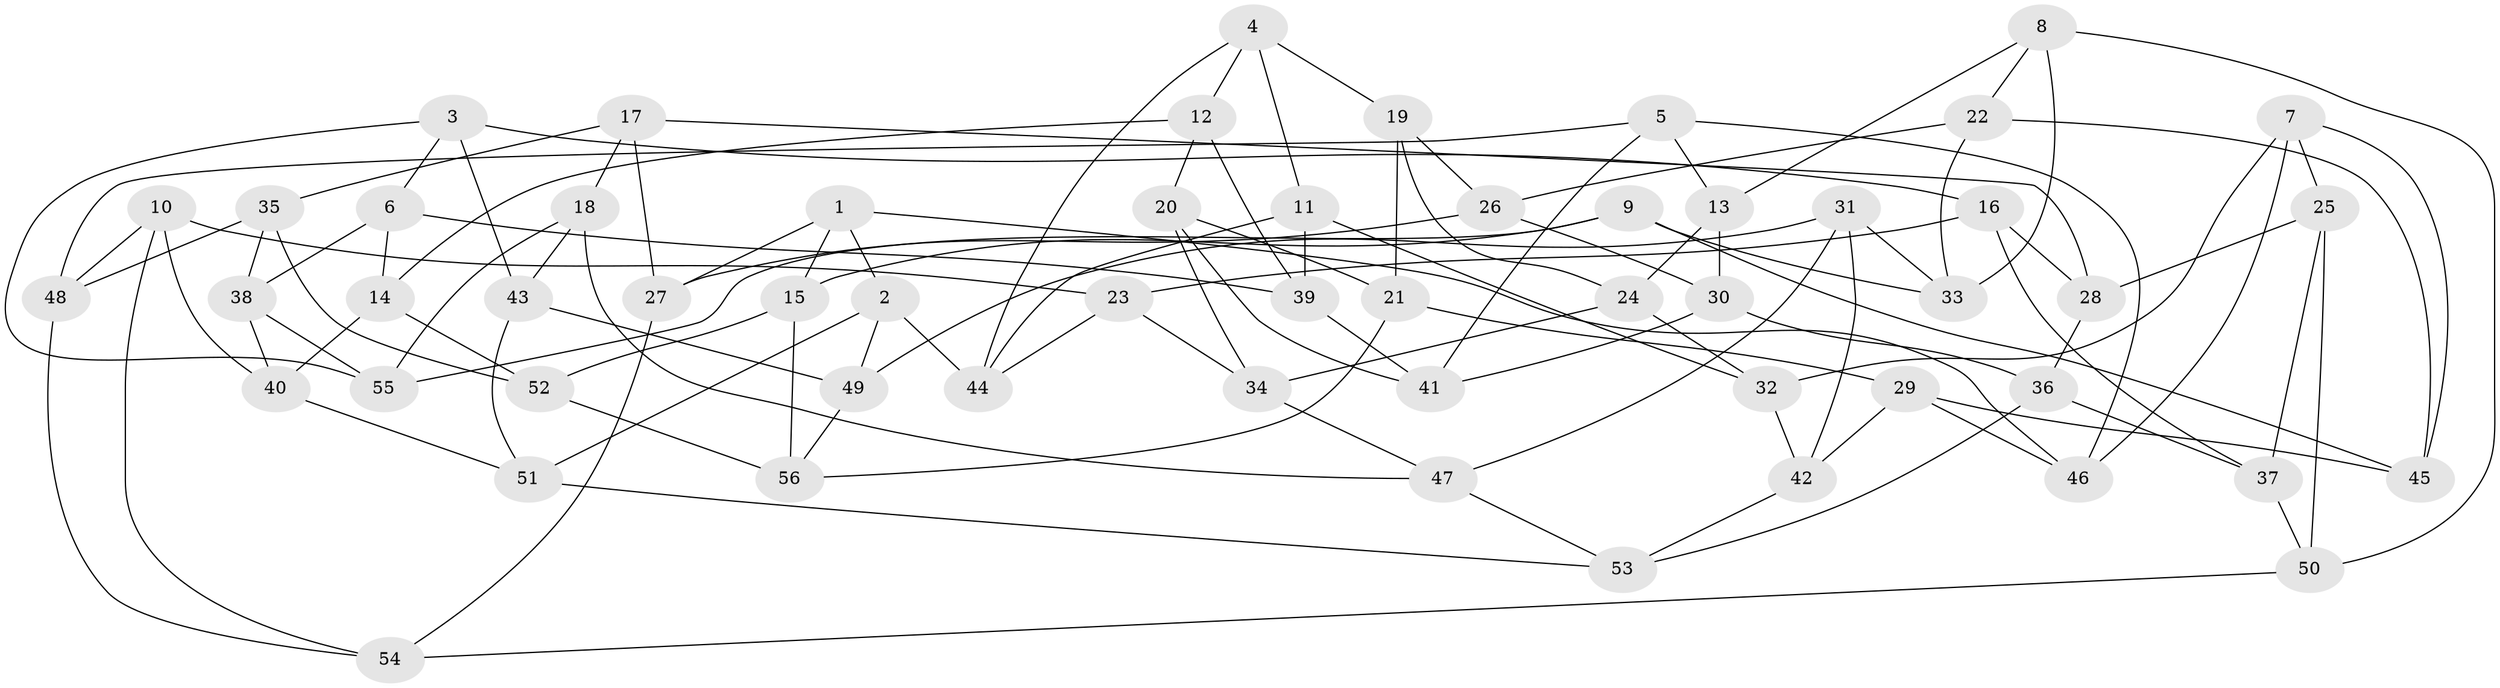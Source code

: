 // coarse degree distribution, {6: 0.45161290322580644, 5: 0.2903225806451613, 4: 0.22580645161290322, 3: 0.03225806451612903}
// Generated by graph-tools (version 1.1) at 2025/42/03/06/25 10:42:23]
// undirected, 56 vertices, 112 edges
graph export_dot {
graph [start="1"]
  node [color=gray90,style=filled];
  1;
  2;
  3;
  4;
  5;
  6;
  7;
  8;
  9;
  10;
  11;
  12;
  13;
  14;
  15;
  16;
  17;
  18;
  19;
  20;
  21;
  22;
  23;
  24;
  25;
  26;
  27;
  28;
  29;
  30;
  31;
  32;
  33;
  34;
  35;
  36;
  37;
  38;
  39;
  40;
  41;
  42;
  43;
  44;
  45;
  46;
  47;
  48;
  49;
  50;
  51;
  52;
  53;
  54;
  55;
  56;
  1 -- 2;
  1 -- 15;
  1 -- 27;
  1 -- 46;
  2 -- 49;
  2 -- 51;
  2 -- 44;
  3 -- 55;
  3 -- 6;
  3 -- 16;
  3 -- 43;
  4 -- 19;
  4 -- 11;
  4 -- 12;
  4 -- 44;
  5 -- 46;
  5 -- 41;
  5 -- 13;
  5 -- 48;
  6 -- 14;
  6 -- 39;
  6 -- 38;
  7 -- 32;
  7 -- 25;
  7 -- 46;
  7 -- 45;
  8 -- 22;
  8 -- 33;
  8 -- 13;
  8 -- 50;
  9 -- 33;
  9 -- 55;
  9 -- 45;
  9 -- 15;
  10 -- 48;
  10 -- 23;
  10 -- 40;
  10 -- 54;
  11 -- 44;
  11 -- 32;
  11 -- 39;
  12 -- 14;
  12 -- 20;
  12 -- 39;
  13 -- 24;
  13 -- 30;
  14 -- 40;
  14 -- 52;
  15 -- 56;
  15 -- 52;
  16 -- 23;
  16 -- 28;
  16 -- 37;
  17 -- 28;
  17 -- 35;
  17 -- 18;
  17 -- 27;
  18 -- 55;
  18 -- 47;
  18 -- 43;
  19 -- 24;
  19 -- 26;
  19 -- 21;
  20 -- 21;
  20 -- 41;
  20 -- 34;
  21 -- 56;
  21 -- 29;
  22 -- 33;
  22 -- 45;
  22 -- 26;
  23 -- 44;
  23 -- 34;
  24 -- 32;
  24 -- 34;
  25 -- 37;
  25 -- 50;
  25 -- 28;
  26 -- 30;
  26 -- 27;
  27 -- 54;
  28 -- 36;
  29 -- 45;
  29 -- 42;
  29 -- 46;
  30 -- 36;
  30 -- 41;
  31 -- 33;
  31 -- 42;
  31 -- 49;
  31 -- 47;
  32 -- 42;
  34 -- 47;
  35 -- 48;
  35 -- 52;
  35 -- 38;
  36 -- 53;
  36 -- 37;
  37 -- 50;
  38 -- 55;
  38 -- 40;
  39 -- 41;
  40 -- 51;
  42 -- 53;
  43 -- 51;
  43 -- 49;
  47 -- 53;
  48 -- 54;
  49 -- 56;
  50 -- 54;
  51 -- 53;
  52 -- 56;
}
